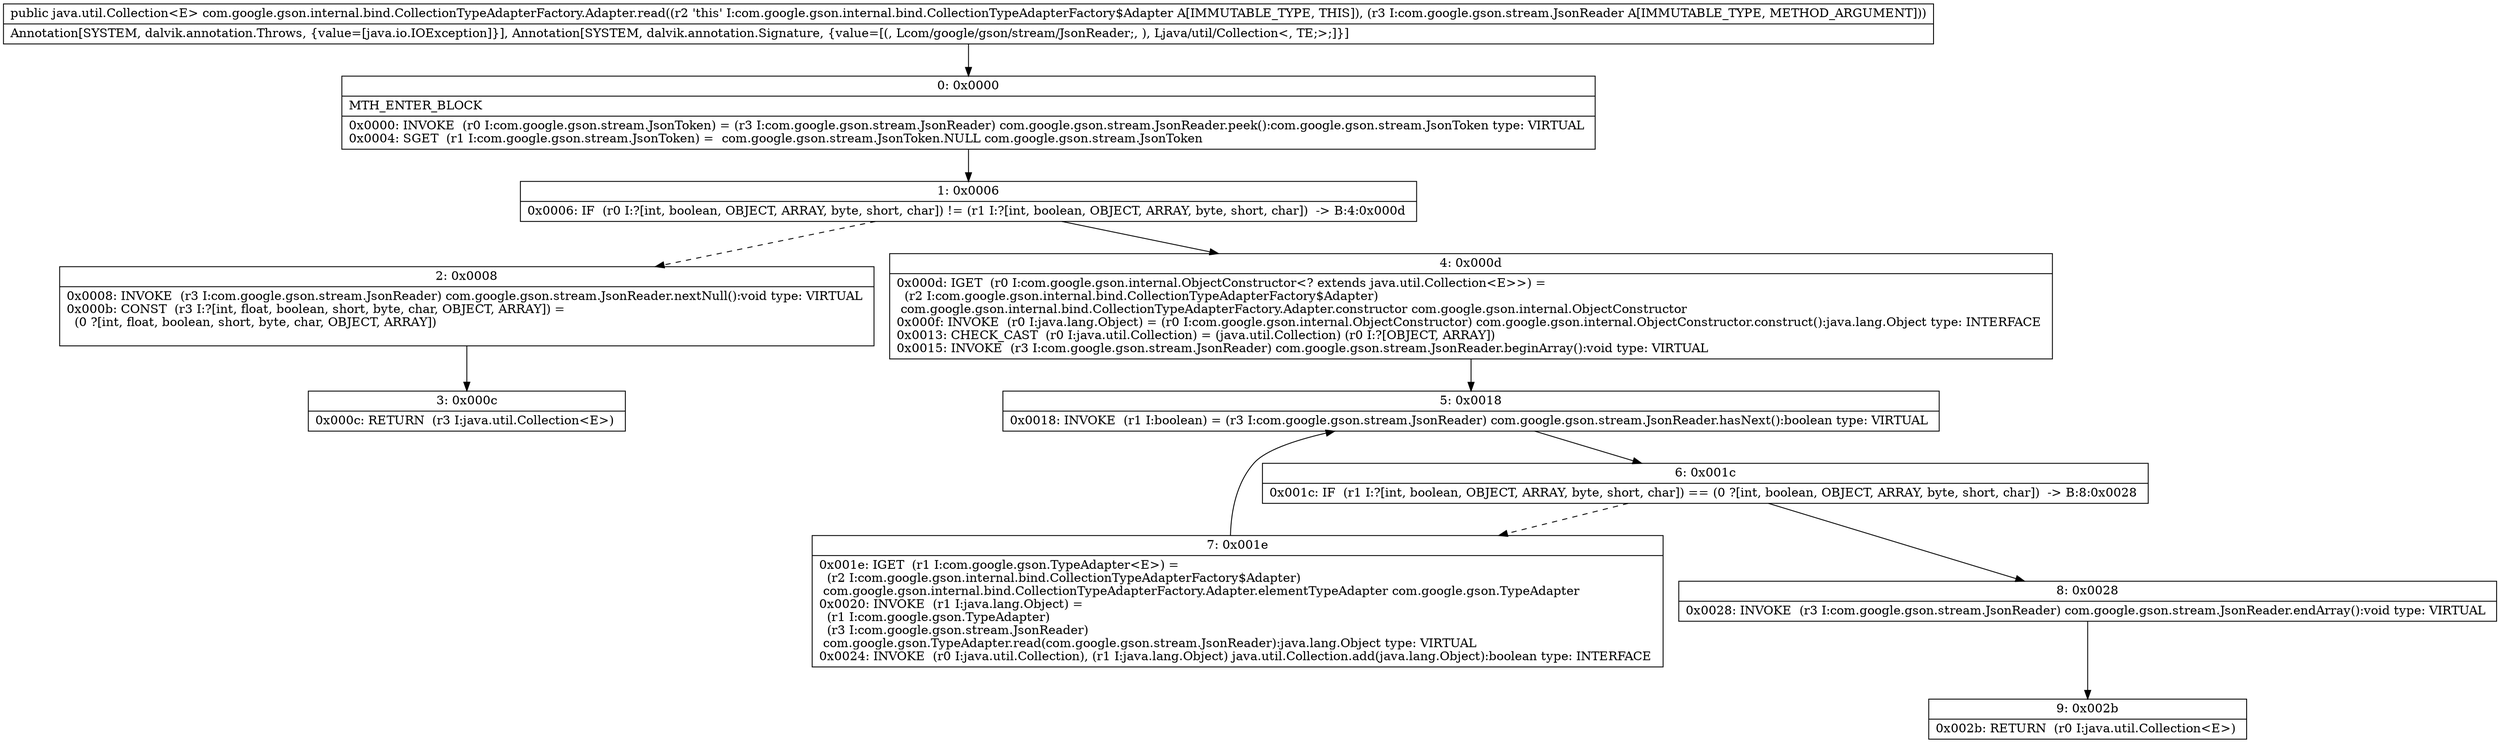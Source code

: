 digraph "CFG forcom.google.gson.internal.bind.CollectionTypeAdapterFactory.Adapter.read(Lcom\/google\/gson\/stream\/JsonReader;)Ljava\/util\/Collection;" {
Node_0 [shape=record,label="{0\:\ 0x0000|MTH_ENTER_BLOCK\l|0x0000: INVOKE  (r0 I:com.google.gson.stream.JsonToken) = (r3 I:com.google.gson.stream.JsonReader) com.google.gson.stream.JsonReader.peek():com.google.gson.stream.JsonToken type: VIRTUAL \l0x0004: SGET  (r1 I:com.google.gson.stream.JsonToken) =  com.google.gson.stream.JsonToken.NULL com.google.gson.stream.JsonToken \l}"];
Node_1 [shape=record,label="{1\:\ 0x0006|0x0006: IF  (r0 I:?[int, boolean, OBJECT, ARRAY, byte, short, char]) != (r1 I:?[int, boolean, OBJECT, ARRAY, byte, short, char])  \-\> B:4:0x000d \l}"];
Node_2 [shape=record,label="{2\:\ 0x0008|0x0008: INVOKE  (r3 I:com.google.gson.stream.JsonReader) com.google.gson.stream.JsonReader.nextNull():void type: VIRTUAL \l0x000b: CONST  (r3 I:?[int, float, boolean, short, byte, char, OBJECT, ARRAY]) = \l  (0 ?[int, float, boolean, short, byte, char, OBJECT, ARRAY])\l \l}"];
Node_3 [shape=record,label="{3\:\ 0x000c|0x000c: RETURN  (r3 I:java.util.Collection\<E\>) \l}"];
Node_4 [shape=record,label="{4\:\ 0x000d|0x000d: IGET  (r0 I:com.google.gson.internal.ObjectConstructor\<? extends java.util.Collection\<E\>\>) = \l  (r2 I:com.google.gson.internal.bind.CollectionTypeAdapterFactory$Adapter)\l com.google.gson.internal.bind.CollectionTypeAdapterFactory.Adapter.constructor com.google.gson.internal.ObjectConstructor \l0x000f: INVOKE  (r0 I:java.lang.Object) = (r0 I:com.google.gson.internal.ObjectConstructor) com.google.gson.internal.ObjectConstructor.construct():java.lang.Object type: INTERFACE \l0x0013: CHECK_CAST  (r0 I:java.util.Collection) = (java.util.Collection) (r0 I:?[OBJECT, ARRAY]) \l0x0015: INVOKE  (r3 I:com.google.gson.stream.JsonReader) com.google.gson.stream.JsonReader.beginArray():void type: VIRTUAL \l}"];
Node_5 [shape=record,label="{5\:\ 0x0018|0x0018: INVOKE  (r1 I:boolean) = (r3 I:com.google.gson.stream.JsonReader) com.google.gson.stream.JsonReader.hasNext():boolean type: VIRTUAL \l}"];
Node_6 [shape=record,label="{6\:\ 0x001c|0x001c: IF  (r1 I:?[int, boolean, OBJECT, ARRAY, byte, short, char]) == (0 ?[int, boolean, OBJECT, ARRAY, byte, short, char])  \-\> B:8:0x0028 \l}"];
Node_7 [shape=record,label="{7\:\ 0x001e|0x001e: IGET  (r1 I:com.google.gson.TypeAdapter\<E\>) = \l  (r2 I:com.google.gson.internal.bind.CollectionTypeAdapterFactory$Adapter)\l com.google.gson.internal.bind.CollectionTypeAdapterFactory.Adapter.elementTypeAdapter com.google.gson.TypeAdapter \l0x0020: INVOKE  (r1 I:java.lang.Object) = \l  (r1 I:com.google.gson.TypeAdapter)\l  (r3 I:com.google.gson.stream.JsonReader)\l com.google.gson.TypeAdapter.read(com.google.gson.stream.JsonReader):java.lang.Object type: VIRTUAL \l0x0024: INVOKE  (r0 I:java.util.Collection), (r1 I:java.lang.Object) java.util.Collection.add(java.lang.Object):boolean type: INTERFACE \l}"];
Node_8 [shape=record,label="{8\:\ 0x0028|0x0028: INVOKE  (r3 I:com.google.gson.stream.JsonReader) com.google.gson.stream.JsonReader.endArray():void type: VIRTUAL \l}"];
Node_9 [shape=record,label="{9\:\ 0x002b|0x002b: RETURN  (r0 I:java.util.Collection\<E\>) \l}"];
MethodNode[shape=record,label="{public java.util.Collection\<E\> com.google.gson.internal.bind.CollectionTypeAdapterFactory.Adapter.read((r2 'this' I:com.google.gson.internal.bind.CollectionTypeAdapterFactory$Adapter A[IMMUTABLE_TYPE, THIS]), (r3 I:com.google.gson.stream.JsonReader A[IMMUTABLE_TYPE, METHOD_ARGUMENT]))  | Annotation[SYSTEM, dalvik.annotation.Throws, \{value=[java.io.IOException]\}], Annotation[SYSTEM, dalvik.annotation.Signature, \{value=[(, Lcom\/google\/gson\/stream\/JsonReader;, ), Ljava\/util\/Collection\<, TE;\>;]\}]\l}"];
MethodNode -> Node_0;
Node_0 -> Node_1;
Node_1 -> Node_2[style=dashed];
Node_1 -> Node_4;
Node_2 -> Node_3;
Node_4 -> Node_5;
Node_5 -> Node_6;
Node_6 -> Node_7[style=dashed];
Node_6 -> Node_8;
Node_7 -> Node_5;
Node_8 -> Node_9;
}

